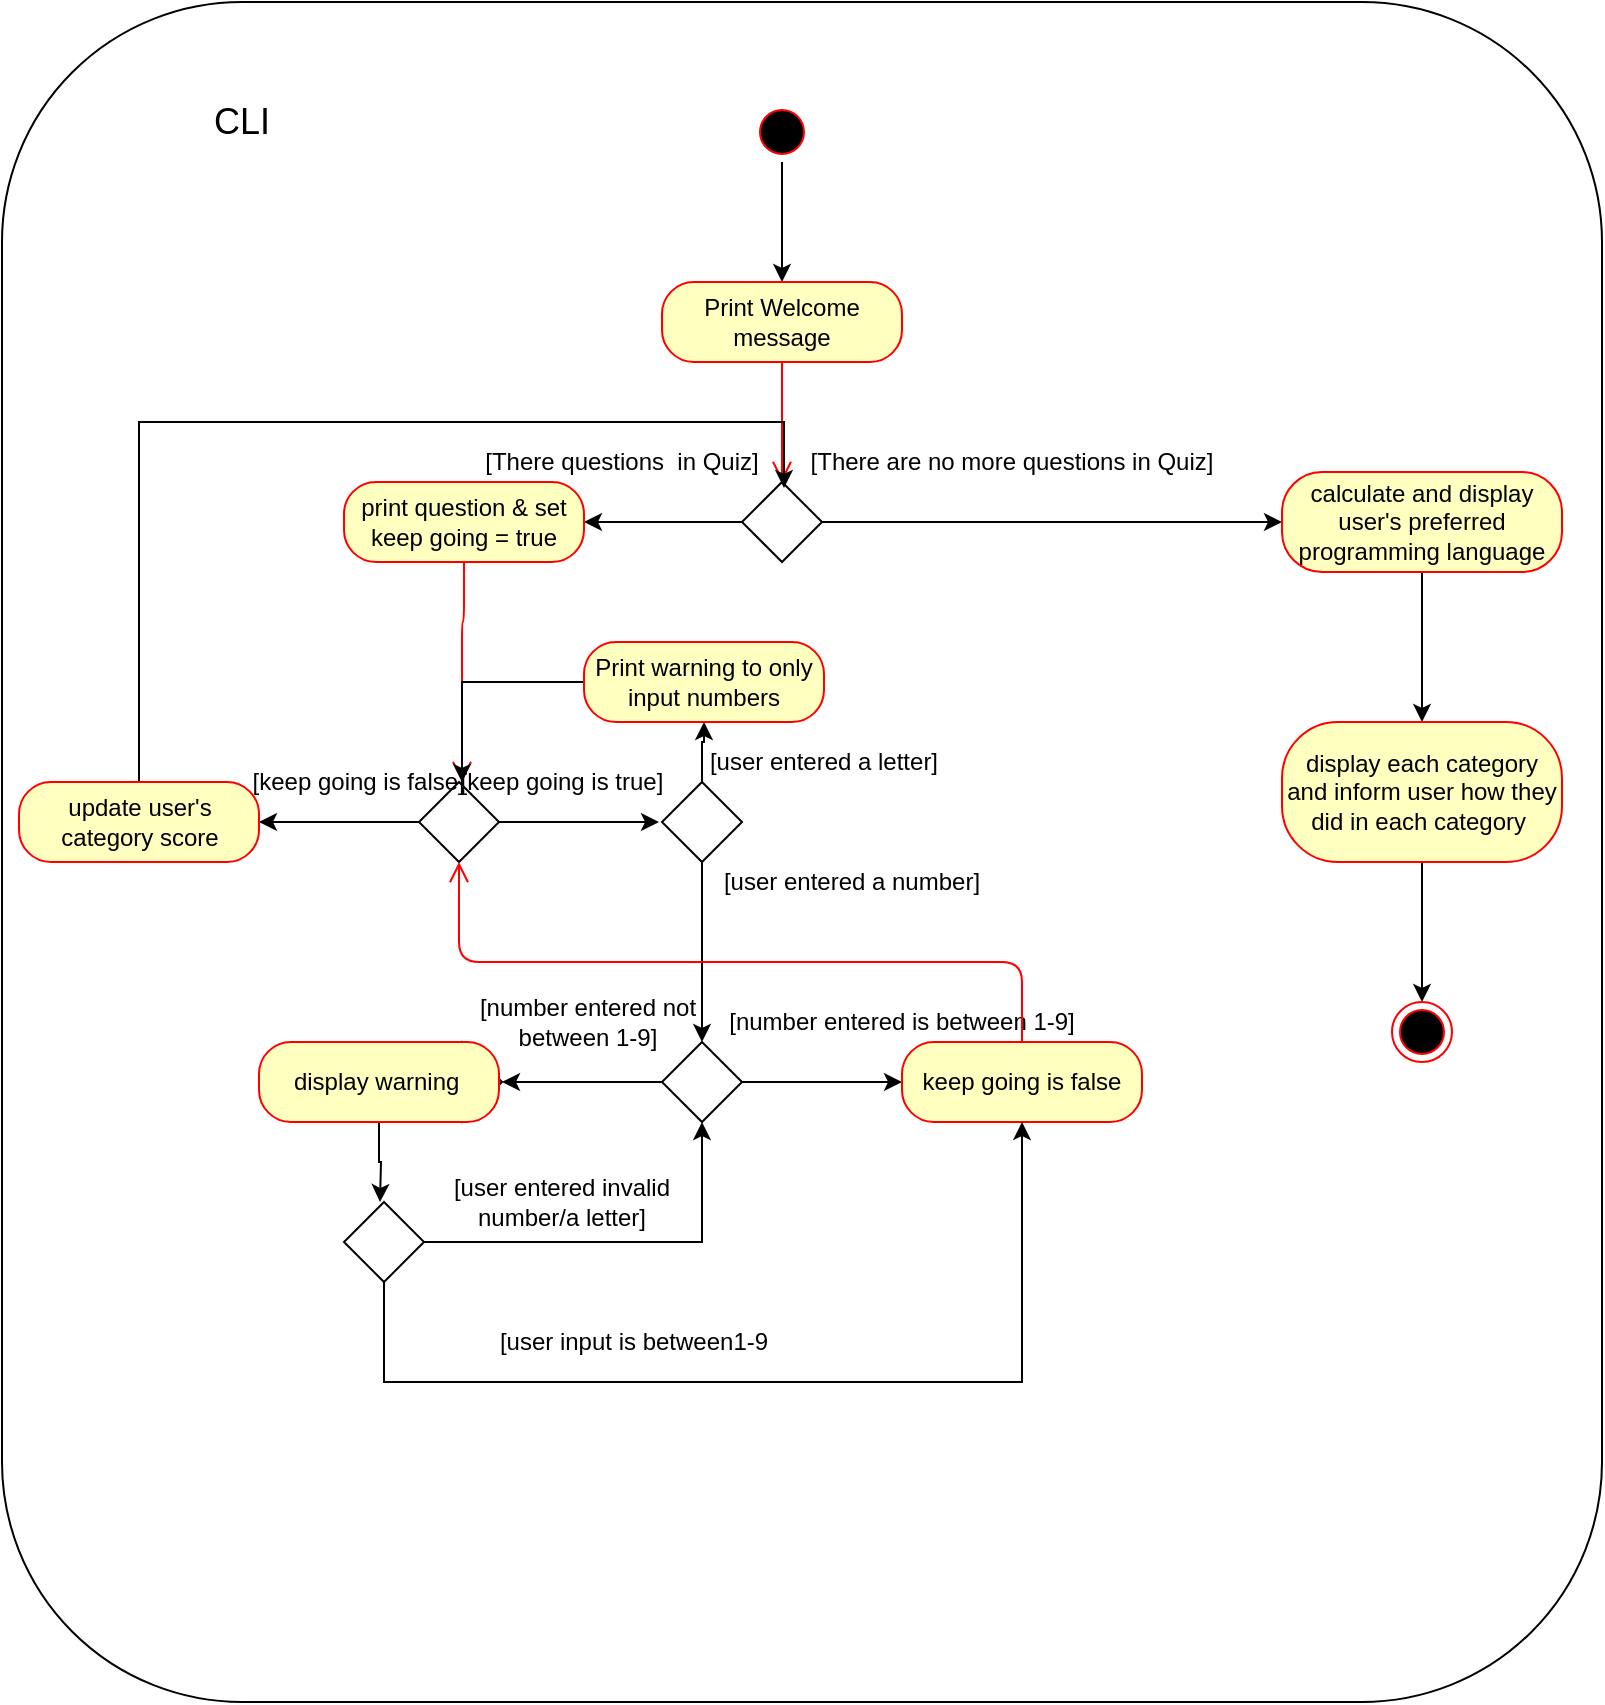 <mxfile version="13.0.6" type="github"><diagram id="XviiIxu6CADTLSD2yTBu" name="Page-1"><mxGraphModel dx="1186" dy="662" grid="1" gridSize="10" guides="1" tooltips="1" connect="1" arrows="1" fold="1" page="1" pageScale="1" pageWidth="850" pageHeight="1100" math="0" shadow="0"><root><mxCell id="0"/><mxCell id="1" parent="0"/><mxCell id="a9TKT91H-B5W6DGq3_7o-118" value="" style="rounded=1;whiteSpace=wrap;html=1;" parent="1" vertex="1"><mxGeometry x="20" y="30" width="800" height="850" as="geometry"/></mxCell><mxCell id="a9TKT91H-B5W6DGq3_7o-10" value="" style="edgeStyle=orthogonalEdgeStyle;rounded=0;orthogonalLoop=1;jettySize=auto;html=1;" parent="1" source="a9TKT91H-B5W6DGq3_7o-6" target="a9TKT91H-B5W6DGq3_7o-8" edge="1"><mxGeometry relative="1" as="geometry"/></mxCell><mxCell id="a9TKT91H-B5W6DGq3_7o-6" value="" style="ellipse;html=1;shape=startState;fillColor=#000000;strokeColor=#ff0000;" parent="1" vertex="1"><mxGeometry x="395" y="80" width="30" height="30" as="geometry"/></mxCell><mxCell id="a9TKT91H-B5W6DGq3_7o-8" value="Print Welcome message" style="rounded=1;whiteSpace=wrap;html=1;arcSize=40;fontColor=#000000;fillColor=#ffffc0;strokeColor=#ff0000;" parent="1" vertex="1"><mxGeometry x="350" y="170" width="120" height="40" as="geometry"/></mxCell><mxCell id="a9TKT91H-B5W6DGq3_7o-9" value="" style="edgeStyle=orthogonalEdgeStyle;html=1;verticalAlign=bottom;endArrow=open;endSize=8;strokeColor=#ff0000;" parent="1" source="a9TKT91H-B5W6DGq3_7o-8" edge="1"><mxGeometry relative="1" as="geometry"><mxPoint x="410" y="270" as="targetPoint"/></mxGeometry></mxCell><mxCell id="a9TKT91H-B5W6DGq3_7o-29" value="" style="edgeStyle=orthogonalEdgeStyle;rounded=0;orthogonalLoop=1;jettySize=auto;html=1;" parent="1" source="a9TKT91H-B5W6DGq3_7o-18" target="a9TKT91H-B5W6DGq3_7o-27" edge="1"><mxGeometry relative="1" as="geometry"/></mxCell><mxCell id="a9TKT91H-B5W6DGq3_7o-109" value="" style="edgeStyle=orthogonalEdgeStyle;rounded=0;orthogonalLoop=1;jettySize=auto;html=1;entryX=0;entryY=0.5;entryDx=0;entryDy=0;" parent="1" source="a9TKT91H-B5W6DGq3_7o-18" target="a9TKT91H-B5W6DGq3_7o-106" edge="1"><mxGeometry relative="1" as="geometry"><mxPoint x="510" y="290" as="targetPoint"/></mxGeometry></mxCell><mxCell id="a9TKT91H-B5W6DGq3_7o-18" value="" style="rhombus;whiteSpace=wrap;html=1;" parent="1" vertex="1"><mxGeometry x="390" y="270" width="40" height="40" as="geometry"/></mxCell><mxCell id="a9TKT91H-B5W6DGq3_7o-23" value="[There questions &amp;nbsp;in Quiz]" style="text;html=1;strokeColor=none;fillColor=none;align=center;verticalAlign=middle;whiteSpace=wrap;rounded=0;" parent="1" vertex="1"><mxGeometry x="230" y="250" width="200" height="20" as="geometry"/></mxCell><mxCell id="a9TKT91H-B5W6DGq3_7o-26" value="[There are no more questions in Quiz]" style="text;html=1;strokeColor=none;fillColor=none;align=center;verticalAlign=middle;whiteSpace=wrap;rounded=0;" parent="1" vertex="1"><mxGeometry x="410" y="250" width="230" height="20" as="geometry"/></mxCell><mxCell id="a9TKT91H-B5W6DGq3_7o-27" value="print question &amp;amp; set keep going = true" style="rounded=1;whiteSpace=wrap;html=1;arcSize=40;fontColor=#000000;fillColor=#ffffc0;strokeColor=#ff0000;" parent="1" vertex="1"><mxGeometry x="191" y="270" width="120" height="40" as="geometry"/></mxCell><mxCell id="a9TKT91H-B5W6DGq3_7o-28" value="" style="edgeStyle=orthogonalEdgeStyle;html=1;verticalAlign=bottom;endArrow=open;endSize=8;strokeColor=#ff0000;" parent="1" source="a9TKT91H-B5W6DGq3_7o-27" edge="1"><mxGeometry relative="1" as="geometry"><mxPoint x="250" y="420" as="targetPoint"/><Array as="points"><mxPoint x="251" y="340"/></Array></mxGeometry></mxCell><mxCell id="a9TKT91H-B5W6DGq3_7o-36" value="" style="edgeStyle=orthogonalEdgeStyle;rounded=0;orthogonalLoop=1;jettySize=auto;html=1;" parent="1" source="a9TKT91H-B5W6DGq3_7o-34" edge="1"><mxGeometry relative="1" as="geometry"><mxPoint x="148.5" y="440" as="targetPoint"/></mxGeometry></mxCell><mxCell id="a9TKT91H-B5W6DGq3_7o-38" value="" style="edgeStyle=orthogonalEdgeStyle;rounded=0;orthogonalLoop=1;jettySize=auto;html=1;" parent="1" source="a9TKT91H-B5W6DGq3_7o-34" edge="1"><mxGeometry relative="1" as="geometry"><mxPoint x="348.5" y="440" as="targetPoint"/></mxGeometry></mxCell><mxCell id="a9TKT91H-B5W6DGq3_7o-34" value="" style="rhombus;whiteSpace=wrap;html=1;" parent="1" vertex="1"><mxGeometry x="228.5" y="420" width="40" height="40" as="geometry"/></mxCell><mxCell id="a9TKT91H-B5W6DGq3_7o-39" value="[keep going is false]&amp;nbsp;" style="text;html=1;strokeColor=none;fillColor=none;align=center;verticalAlign=middle;whiteSpace=wrap;rounded=0;" parent="1" vertex="1"><mxGeometry x="120" y="410" width="160" height="20" as="geometry"/></mxCell><mxCell id="a9TKT91H-B5W6DGq3_7o-41" value="[keep going is true]" style="text;html=1;strokeColor=none;fillColor=none;align=center;verticalAlign=middle;whiteSpace=wrap;rounded=0;" parent="1" vertex="1"><mxGeometry x="236.25" y="410" width="127.5" height="20" as="geometry"/></mxCell><mxCell id="a9TKT91H-B5W6DGq3_7o-83" value="" style="edgeStyle=orthogonalEdgeStyle;rounded=0;orthogonalLoop=1;jettySize=auto;html=1;" parent="1" source="a9TKT91H-B5W6DGq3_7o-43" target="a9TKT91H-B5W6DGq3_7o-59" edge="1"><mxGeometry relative="1" as="geometry"><Array as="points"><mxPoint x="370" y="490"/><mxPoint x="370" y="490"/></Array></mxGeometry></mxCell><mxCell id="a9TKT91H-B5W6DGq3_7o-89" value="" style="edgeStyle=orthogonalEdgeStyle;rounded=0;orthogonalLoop=1;jettySize=auto;html=1;entryX=0.5;entryY=1;entryDx=0;entryDy=0;" parent="1" source="a9TKT91H-B5W6DGq3_7o-43" target="a9TKT91H-B5W6DGq3_7o-52" edge="1"><mxGeometry relative="1" as="geometry"><mxPoint x="370.0" y="340" as="targetPoint"/></mxGeometry></mxCell><mxCell id="a9TKT91H-B5W6DGq3_7o-43" value="" style="rhombus;whiteSpace=wrap;html=1;" parent="1" vertex="1"><mxGeometry x="350" y="420" width="40" height="40" as="geometry"/></mxCell><mxCell id="a9TKT91H-B5W6DGq3_7o-48" value="[user entered a number]" style="text;html=1;strokeColor=none;fillColor=none;align=center;verticalAlign=middle;whiteSpace=wrap;rounded=0;" parent="1" vertex="1"><mxGeometry x="370" y="460" width="150" height="20" as="geometry"/></mxCell><mxCell id="a9TKT91H-B5W6DGq3_7o-49" value="[user entered a letter]" style="text;html=1;strokeColor=none;fillColor=none;align=center;verticalAlign=middle;whiteSpace=wrap;rounded=0;" parent="1" vertex="1"><mxGeometry x="311" y="400" width="240" height="20" as="geometry"/></mxCell><mxCell id="a9TKT91H-B5W6DGq3_7o-57" value="" style="edgeStyle=orthogonalEdgeStyle;rounded=0;orthogonalLoop=1;jettySize=auto;html=1;" parent="1" source="a9TKT91H-B5W6DGq3_7o-52" edge="1"><mxGeometry relative="1" as="geometry"><mxPoint x="250" y="420" as="targetPoint"/><Array as="points"><mxPoint x="250" y="370"/></Array></mxGeometry></mxCell><mxCell id="a9TKT91H-B5W6DGq3_7o-52" value="Print warning to only input numbers" style="rounded=1;whiteSpace=wrap;html=1;arcSize=40;fontColor=#000000;fillColor=#ffffc0;strokeColor=#ff0000;" parent="1" vertex="1"><mxGeometry x="311" y="350" width="120" height="40" as="geometry"/></mxCell><mxCell id="a9TKT91H-B5W6DGq3_7o-81" value="" style="edgeStyle=orthogonalEdgeStyle;rounded=0;orthogonalLoop=1;jettySize=auto;html=1;" parent="1" source="a9TKT91H-B5W6DGq3_7o-59" target="a9TKT91H-B5W6DGq3_7o-79" edge="1"><mxGeometry relative="1" as="geometry"/></mxCell><mxCell id="a9TKT91H-B5W6DGq3_7o-91" value="" style="edgeStyle=orthogonalEdgeStyle;rounded=0;orthogonalLoop=1;jettySize=auto;html=1;" parent="1" source="a9TKT91H-B5W6DGq3_7o-59" target="a9TKT91H-B5W6DGq3_7o-90" edge="1"><mxGeometry relative="1" as="geometry"/></mxCell><mxCell id="a9TKT91H-B5W6DGq3_7o-59" value="" style="rhombus;whiteSpace=wrap;html=1;" parent="1" vertex="1"><mxGeometry x="350" y="550" width="40" height="40" as="geometry"/></mxCell><mxCell id="a9TKT91H-B5W6DGq3_7o-90" value="" style="rhombus;whiteSpace=wrap;html=1;" parent="1" vertex="1"><mxGeometry x="230" y="550" width="40" height="40" as="geometry"/></mxCell><mxCell id="a9TKT91H-B5W6DGq3_7o-64" value="[number entered not between 1-9]" style="text;html=1;strokeColor=none;fillColor=none;align=center;verticalAlign=middle;whiteSpace=wrap;rounded=0;" parent="1" vertex="1"><mxGeometry x="247.5" y="530" width="130" height="20" as="geometry"/></mxCell><mxCell id="a9TKT91H-B5W6DGq3_7o-93" value="" style="edgeStyle=orthogonalEdgeStyle;rounded=0;orthogonalLoop=1;jettySize=auto;html=1;" parent="1" source="a9TKT91H-B5W6DGq3_7o-65" edge="1"><mxGeometry relative="1" as="geometry"><mxPoint x="209" y="630" as="targetPoint"/></mxGeometry></mxCell><mxCell id="a9TKT91H-B5W6DGq3_7o-65" value="display warning&amp;nbsp;" style="rounded=1;whiteSpace=wrap;html=1;arcSize=40;fontColor=#000000;fillColor=#ffffc0;strokeColor=#ff0000;" parent="1" vertex="1"><mxGeometry x="148.5" y="550" width="120" height="40" as="geometry"/></mxCell><mxCell id="a9TKT91H-B5W6DGq3_7o-77" value="[number entered is between 1-9]" style="text;html=1;strokeColor=none;fillColor=none;align=center;verticalAlign=middle;whiteSpace=wrap;rounded=0;" parent="1" vertex="1"><mxGeometry x="360" y="530" width="220" height="20" as="geometry"/></mxCell><mxCell id="a9TKT91H-B5W6DGq3_7o-79" value="keep going is false" style="rounded=1;whiteSpace=wrap;html=1;arcSize=40;fontColor=#000000;fillColor=#ffffc0;strokeColor=#ff0000;" parent="1" vertex="1"><mxGeometry x="470" y="550" width="120" height="40" as="geometry"/></mxCell><mxCell id="a9TKT91H-B5W6DGq3_7o-80" value="" style="edgeStyle=orthogonalEdgeStyle;html=1;verticalAlign=bottom;endArrow=open;endSize=8;strokeColor=#ff0000;entryX=0.5;entryY=1;entryDx=0;entryDy=0;" parent="1" source="a9TKT91H-B5W6DGq3_7o-79" target="a9TKT91H-B5W6DGq3_7o-34" edge="1"><mxGeometry relative="1" as="geometry"><mxPoint x="530" y="650" as="targetPoint"/><Array as="points"><mxPoint x="530" y="510"/><mxPoint x="249" y="510"/></Array></mxGeometry></mxCell><mxCell id="a9TKT91H-B5W6DGq3_7o-97" value="" style="edgeStyle=orthogonalEdgeStyle;rounded=0;orthogonalLoop=1;jettySize=auto;html=1;entryX=0.5;entryY=1;entryDx=0;entryDy=0;" parent="1" source="a9TKT91H-B5W6DGq3_7o-95" target="a9TKT91H-B5W6DGq3_7o-59" edge="1"><mxGeometry relative="1" as="geometry"><mxPoint x="311" y="650" as="targetPoint"/></mxGeometry></mxCell><mxCell id="a9TKT91H-B5W6DGq3_7o-101" value="" style="edgeStyle=orthogonalEdgeStyle;rounded=0;orthogonalLoop=1;jettySize=auto;html=1;entryX=0.5;entryY=1;entryDx=0;entryDy=0;" parent="1" source="a9TKT91H-B5W6DGq3_7o-95" target="a9TKT91H-B5W6DGq3_7o-79" edge="1"><mxGeometry relative="1" as="geometry"><mxPoint x="500" y="600" as="targetPoint"/><Array as="points"><mxPoint x="211" y="720"/><mxPoint x="530" y="720"/></Array></mxGeometry></mxCell><mxCell id="a9TKT91H-B5W6DGq3_7o-95" value="" style="rhombus;whiteSpace=wrap;html=1;" parent="1" vertex="1"><mxGeometry x="191" y="630" width="40" height="40" as="geometry"/></mxCell><mxCell id="a9TKT91H-B5W6DGq3_7o-98" value="[user entered invalid number/a letter]" style="text;html=1;strokeColor=none;fillColor=none;align=center;verticalAlign=middle;whiteSpace=wrap;rounded=0;" parent="1" vertex="1"><mxGeometry x="230" y="620" width="140" height="20" as="geometry"/></mxCell><mxCell id="a9TKT91H-B5W6DGq3_7o-99" value="[user input is between1-9" style="text;html=1;strokeColor=none;fillColor=none;align=center;verticalAlign=middle;whiteSpace=wrap;rounded=0;" parent="1" vertex="1"><mxGeometry x="241" y="690" width="190" height="20" as="geometry"/></mxCell><mxCell id="a9TKT91H-B5W6DGq3_7o-105" value="" style="edgeStyle=orthogonalEdgeStyle;rounded=0;orthogonalLoop=1;jettySize=auto;html=1;entryX=0.905;entryY=1.15;entryDx=0;entryDy=0;entryPerimeter=0;" parent="1" source="a9TKT91H-B5W6DGq3_7o-102" target="a9TKT91H-B5W6DGq3_7o-23" edge="1"><mxGeometry relative="1" as="geometry"><mxPoint x="88.5" y="540" as="targetPoint"/><Array as="points"><mxPoint x="89" y="240"/><mxPoint x="411" y="240"/></Array></mxGeometry></mxCell><mxCell id="a9TKT91H-B5W6DGq3_7o-102" value="update user's category score" style="rounded=1;whiteSpace=wrap;html=1;arcSize=40;fontColor=#000000;fillColor=#ffffc0;strokeColor=#ff0000;" parent="1" vertex="1"><mxGeometry x="28.5" y="420" width="120" height="40" as="geometry"/></mxCell><mxCell id="a9TKT91H-B5W6DGq3_7o-111" value="" style="edgeStyle=orthogonalEdgeStyle;rounded=0;orthogonalLoop=1;jettySize=auto;html=1;" parent="1" source="a9TKT91H-B5W6DGq3_7o-106" edge="1"><mxGeometry relative="1" as="geometry"><mxPoint x="730" y="390" as="targetPoint"/></mxGeometry></mxCell><mxCell id="a9TKT91H-B5W6DGq3_7o-106" value="calculate and display user's preferred programming language" style="rounded=1;whiteSpace=wrap;html=1;arcSize=40;fontColor=#000000;fillColor=#ffffc0;strokeColor=#ff0000;" parent="1" vertex="1"><mxGeometry x="660" y="265" width="140" height="50" as="geometry"/></mxCell><mxCell id="a9TKT91H-B5W6DGq3_7o-115" value="" style="edgeStyle=orthogonalEdgeStyle;rounded=0;orthogonalLoop=1;jettySize=auto;html=1;" parent="1" source="a9TKT91H-B5W6DGq3_7o-112" target="a9TKT91H-B5W6DGq3_7o-114" edge="1"><mxGeometry relative="1" as="geometry"/></mxCell><mxCell id="a9TKT91H-B5W6DGq3_7o-112" value="display each category and inform user how they did in each category&amp;nbsp;" style="rounded=1;whiteSpace=wrap;html=1;arcSize=40;fontColor=#000000;fillColor=#ffffc0;strokeColor=#ff0000;" parent="1" vertex="1"><mxGeometry x="660" y="390" width="140" height="70" as="geometry"/></mxCell><mxCell id="a9TKT91H-B5W6DGq3_7o-114" value="" style="ellipse;html=1;shape=endState;fillColor=#000000;strokeColor=#ff0000;" parent="1" vertex="1"><mxGeometry x="715" y="530" width="30" height="30" as="geometry"/></mxCell><mxCell id="a9TKT91H-B5W6DGq3_7o-119" value="&lt;font style=&quot;font-size: 18px&quot;&gt;CLI&lt;/font&gt;" style="text;html=1;strokeColor=none;fillColor=none;align=center;verticalAlign=middle;whiteSpace=wrap;rounded=0;" parent="1" vertex="1"><mxGeometry x="120" y="80" width="40" height="20" as="geometry"/></mxCell></root></mxGraphModel></diagram></mxfile>